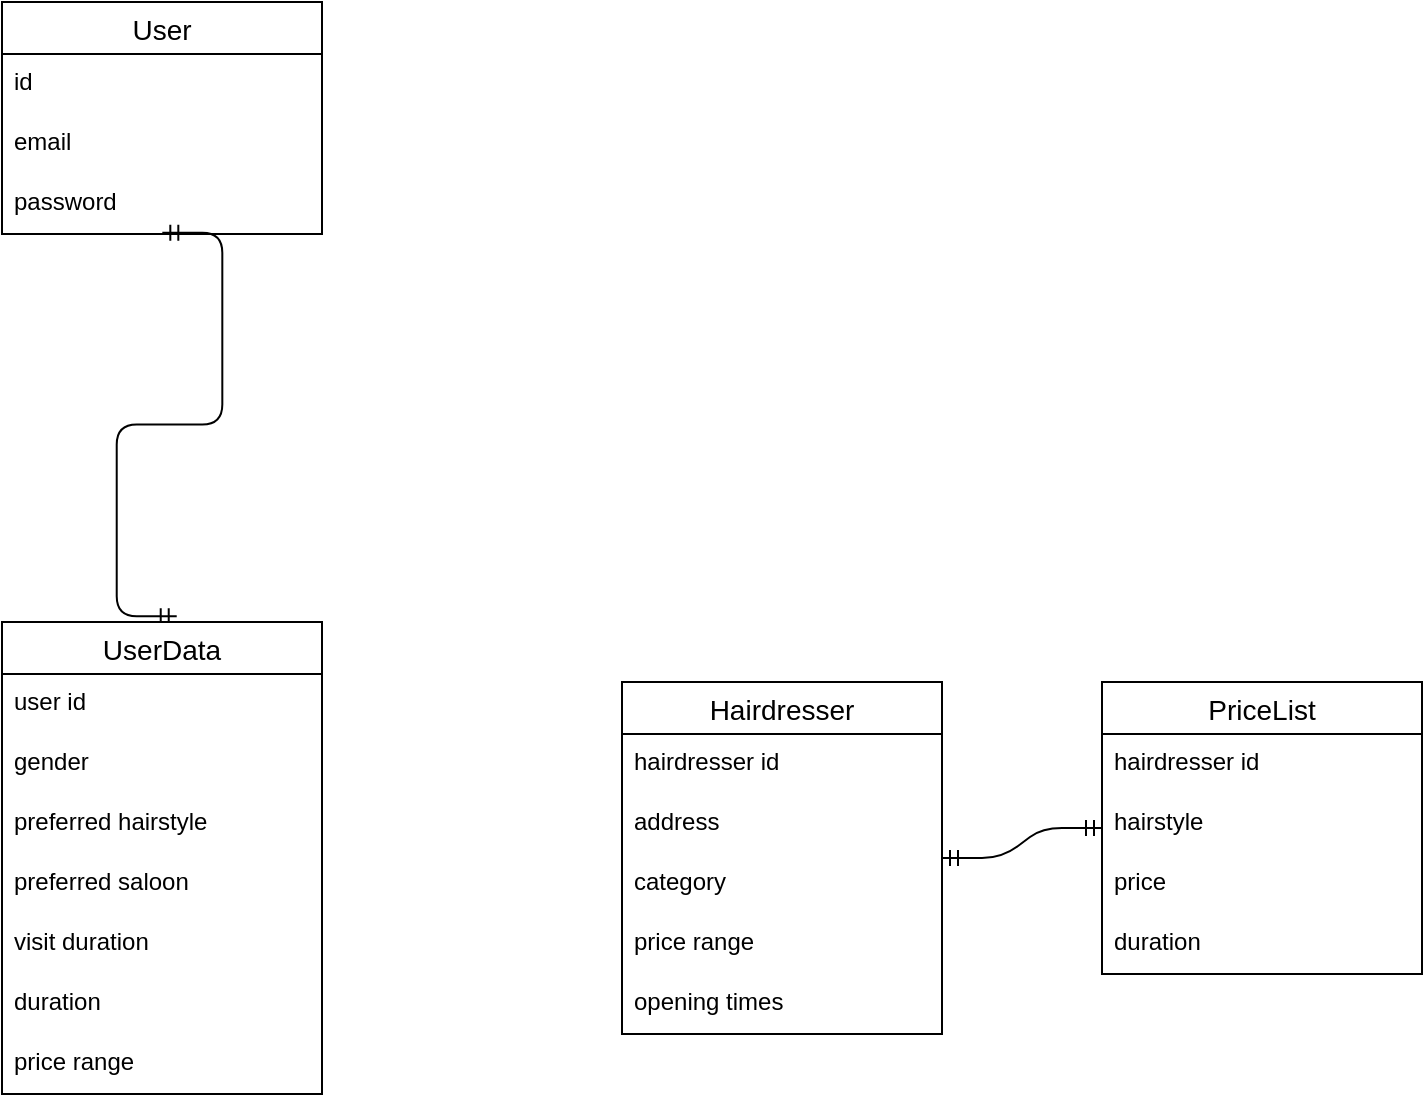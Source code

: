 <mxfile version="14.5.1" type="github">
  <diagram id="C5RBs43oDa-KdzZeNtuy" name="Page-1">
    <mxGraphModel dx="813" dy="454" grid="1" gridSize="10" guides="1" tooltips="1" connect="1" arrows="1" fold="1" page="1" pageScale="1" pageWidth="827" pageHeight="1169" math="0" shadow="0">
      <root>
        <mxCell id="WIyWlLk6GJQsqaUBKTNV-0" />
        <mxCell id="WIyWlLk6GJQsqaUBKTNV-1" parent="WIyWlLk6GJQsqaUBKTNV-0" />
        <mxCell id="8c8y8lcSCvYWRhpgZaP--17" value="" style="edgeStyle=entityRelationEdgeStyle;fontSize=12;html=1;endArrow=ERmandOne;startArrow=ERmandOne;exitX=0.546;exitY=-0.012;exitDx=0;exitDy=0;exitPerimeter=0;entryX=0.501;entryY=0.981;entryDx=0;entryDy=0;entryPerimeter=0;" edge="1" parent="WIyWlLk6GJQsqaUBKTNV-1" source="8c8y8lcSCvYWRhpgZaP--18" target="8c8y8lcSCvYWRhpgZaP--25">
          <mxGeometry width="100" height="100" relative="1" as="geometry">
            <mxPoint x="210" y="380" as="sourcePoint" />
            <mxPoint x="211" y="250" as="targetPoint" />
          </mxGeometry>
        </mxCell>
        <mxCell id="8c8y8lcSCvYWRhpgZaP--18" value="UserData" style="swimlane;fontStyle=0;childLayout=stackLayout;horizontal=1;startSize=26;horizontalStack=0;resizeParent=1;resizeParentMax=0;resizeLast=0;collapsible=1;marginBottom=0;align=center;fontSize=14;" vertex="1" parent="WIyWlLk6GJQsqaUBKTNV-1">
          <mxGeometry x="140" y="420" width="160" height="236" as="geometry">
            <mxRectangle x="350" y="440" width="90" height="26" as="alternateBounds" />
          </mxGeometry>
        </mxCell>
        <mxCell id="8c8y8lcSCvYWRhpgZaP--19" value="user id" style="text;strokeColor=none;fillColor=none;spacingLeft=4;spacingRight=4;overflow=hidden;rotatable=0;points=[[0,0.5],[1,0.5]];portConstraint=eastwest;fontSize=12;" vertex="1" parent="8c8y8lcSCvYWRhpgZaP--18">
          <mxGeometry y="26" width="160" height="30" as="geometry" />
        </mxCell>
        <mxCell id="8c8y8lcSCvYWRhpgZaP--36" value="gender" style="text;strokeColor=none;fillColor=none;spacingLeft=4;spacingRight=4;overflow=hidden;rotatable=0;points=[[0,0.5],[1,0.5]];portConstraint=eastwest;fontSize=12;" vertex="1" parent="8c8y8lcSCvYWRhpgZaP--18">
          <mxGeometry y="56" width="160" height="30" as="geometry" />
        </mxCell>
        <mxCell id="8c8y8lcSCvYWRhpgZaP--20" value="preferred hairstyle" style="text;strokeColor=none;fillColor=none;spacingLeft=4;spacingRight=4;overflow=hidden;rotatable=0;points=[[0,0.5],[1,0.5]];portConstraint=eastwest;fontSize=12;" vertex="1" parent="8c8y8lcSCvYWRhpgZaP--18">
          <mxGeometry y="86" width="160" height="30" as="geometry" />
        </mxCell>
        <mxCell id="8c8y8lcSCvYWRhpgZaP--21" value="preferred saloon" style="text;strokeColor=none;fillColor=none;spacingLeft=4;spacingRight=4;overflow=hidden;rotatable=0;points=[[0,0.5],[1,0.5]];portConstraint=eastwest;fontSize=12;" vertex="1" parent="8c8y8lcSCvYWRhpgZaP--18">
          <mxGeometry y="116" width="160" height="30" as="geometry" />
        </mxCell>
        <mxCell id="8c8y8lcSCvYWRhpgZaP--35" value="visit duration" style="text;strokeColor=none;fillColor=none;spacingLeft=4;spacingRight=4;overflow=hidden;rotatable=0;points=[[0,0.5],[1,0.5]];portConstraint=eastwest;fontSize=12;" vertex="1" parent="8c8y8lcSCvYWRhpgZaP--18">
          <mxGeometry y="146" width="160" height="30" as="geometry" />
        </mxCell>
        <mxCell id="8c8y8lcSCvYWRhpgZaP--37" value="duration" style="text;strokeColor=none;fillColor=none;spacingLeft=4;spacingRight=4;overflow=hidden;rotatable=0;points=[[0,0.5],[1,0.5]];portConstraint=eastwest;fontSize=12;" vertex="1" parent="8c8y8lcSCvYWRhpgZaP--18">
          <mxGeometry y="176" width="160" height="30" as="geometry" />
        </mxCell>
        <mxCell id="8c8y8lcSCvYWRhpgZaP--39" value="price range" style="text;strokeColor=none;fillColor=none;spacingLeft=4;spacingRight=4;overflow=hidden;rotatable=0;points=[[0,0.5],[1,0.5]];portConstraint=eastwest;fontSize=12;" vertex="1" parent="8c8y8lcSCvYWRhpgZaP--18">
          <mxGeometry y="206" width="160" height="30" as="geometry" />
        </mxCell>
        <mxCell id="8c8y8lcSCvYWRhpgZaP--22" value="User" style="swimlane;fontStyle=0;childLayout=stackLayout;horizontal=1;startSize=26;horizontalStack=0;resizeParent=1;resizeParentMax=0;resizeLast=0;collapsible=1;marginBottom=0;align=center;fontSize=14;" vertex="1" parent="WIyWlLk6GJQsqaUBKTNV-1">
          <mxGeometry x="140" y="110" width="160" height="116" as="geometry" />
        </mxCell>
        <mxCell id="8c8y8lcSCvYWRhpgZaP--23" value="id" style="text;strokeColor=none;fillColor=none;spacingLeft=4;spacingRight=4;overflow=hidden;rotatable=0;points=[[0,0.5],[1,0.5]];portConstraint=eastwest;fontSize=12;" vertex="1" parent="8c8y8lcSCvYWRhpgZaP--22">
          <mxGeometry y="26" width="160" height="30" as="geometry" />
        </mxCell>
        <mxCell id="8c8y8lcSCvYWRhpgZaP--24" value="email" style="text;strokeColor=none;fillColor=none;spacingLeft=4;spacingRight=4;overflow=hidden;rotatable=0;points=[[0,0.5],[1,0.5]];portConstraint=eastwest;fontSize=12;" vertex="1" parent="8c8y8lcSCvYWRhpgZaP--22">
          <mxGeometry y="56" width="160" height="30" as="geometry" />
        </mxCell>
        <mxCell id="8c8y8lcSCvYWRhpgZaP--25" value="password" style="text;strokeColor=none;fillColor=none;spacingLeft=4;spacingRight=4;overflow=hidden;rotatable=0;points=[[0,0.5],[1,0.5]];portConstraint=eastwest;fontSize=12;" vertex="1" parent="8c8y8lcSCvYWRhpgZaP--22">
          <mxGeometry y="86" width="160" height="30" as="geometry" />
        </mxCell>
        <mxCell id="8c8y8lcSCvYWRhpgZaP--41" value="Hairdresser" style="swimlane;fontStyle=0;childLayout=stackLayout;horizontal=1;startSize=26;horizontalStack=0;resizeParent=1;resizeParentMax=0;resizeLast=0;collapsible=1;marginBottom=0;align=center;fontSize=14;" vertex="1" parent="WIyWlLk6GJQsqaUBKTNV-1">
          <mxGeometry x="450" y="450" width="160" height="176" as="geometry" />
        </mxCell>
        <mxCell id="8c8y8lcSCvYWRhpgZaP--42" value="hairdresser id" style="text;strokeColor=none;fillColor=none;spacingLeft=4;spacingRight=4;overflow=hidden;rotatable=0;points=[[0,0.5],[1,0.5]];portConstraint=eastwest;fontSize=12;" vertex="1" parent="8c8y8lcSCvYWRhpgZaP--41">
          <mxGeometry y="26" width="160" height="30" as="geometry" />
        </mxCell>
        <mxCell id="8c8y8lcSCvYWRhpgZaP--43" value="address" style="text;strokeColor=none;fillColor=none;spacingLeft=4;spacingRight=4;overflow=hidden;rotatable=0;points=[[0,0.5],[1,0.5]];portConstraint=eastwest;fontSize=12;" vertex="1" parent="8c8y8lcSCvYWRhpgZaP--41">
          <mxGeometry y="56" width="160" height="30" as="geometry" />
        </mxCell>
        <mxCell id="8c8y8lcSCvYWRhpgZaP--44" value="category" style="text;strokeColor=none;fillColor=none;spacingLeft=4;spacingRight=4;overflow=hidden;rotatable=0;points=[[0,0.5],[1,0.5]];portConstraint=eastwest;fontSize=12;" vertex="1" parent="8c8y8lcSCvYWRhpgZaP--41">
          <mxGeometry y="86" width="160" height="30" as="geometry" />
        </mxCell>
        <mxCell id="8c8y8lcSCvYWRhpgZaP--49" value="price range" style="text;strokeColor=none;fillColor=none;spacingLeft=4;spacingRight=4;overflow=hidden;rotatable=0;points=[[0,0.5],[1,0.5]];portConstraint=eastwest;fontSize=12;" vertex="1" parent="8c8y8lcSCvYWRhpgZaP--41">
          <mxGeometry y="116" width="160" height="30" as="geometry" />
        </mxCell>
        <mxCell id="8c8y8lcSCvYWRhpgZaP--55" value="opening times" style="text;strokeColor=none;fillColor=none;spacingLeft=4;spacingRight=4;overflow=hidden;rotatable=0;points=[[0,0.5],[1,0.5]];portConstraint=eastwest;fontSize=12;" vertex="1" parent="8c8y8lcSCvYWRhpgZaP--41">
          <mxGeometry y="146" width="160" height="30" as="geometry" />
        </mxCell>
        <mxCell id="8c8y8lcSCvYWRhpgZaP--56" value="PriceList" style="swimlane;fontStyle=0;childLayout=stackLayout;horizontal=1;startSize=26;horizontalStack=0;resizeParent=1;resizeParentMax=0;resizeLast=0;collapsible=1;marginBottom=0;align=center;fontSize=14;" vertex="1" parent="WIyWlLk6GJQsqaUBKTNV-1">
          <mxGeometry x="690" y="450" width="160" height="146" as="geometry" />
        </mxCell>
        <mxCell id="8c8y8lcSCvYWRhpgZaP--57" value="hairdresser id" style="text;strokeColor=none;fillColor=none;spacingLeft=4;spacingRight=4;overflow=hidden;rotatable=0;points=[[0,0.5],[1,0.5]];portConstraint=eastwest;fontSize=12;" vertex="1" parent="8c8y8lcSCvYWRhpgZaP--56">
          <mxGeometry y="26" width="160" height="30" as="geometry" />
        </mxCell>
        <mxCell id="8c8y8lcSCvYWRhpgZaP--58" value="hairstyle" style="text;strokeColor=none;fillColor=none;spacingLeft=4;spacingRight=4;overflow=hidden;rotatable=0;points=[[0,0.5],[1,0.5]];portConstraint=eastwest;fontSize=12;" vertex="1" parent="8c8y8lcSCvYWRhpgZaP--56">
          <mxGeometry y="56" width="160" height="30" as="geometry" />
        </mxCell>
        <mxCell id="8c8y8lcSCvYWRhpgZaP--59" value="price" style="text;strokeColor=none;fillColor=none;spacingLeft=4;spacingRight=4;overflow=hidden;rotatable=0;points=[[0,0.5],[1,0.5]];portConstraint=eastwest;fontSize=12;" vertex="1" parent="8c8y8lcSCvYWRhpgZaP--56">
          <mxGeometry y="86" width="160" height="30" as="geometry" />
        </mxCell>
        <mxCell id="8c8y8lcSCvYWRhpgZaP--60" value="duration" style="text;strokeColor=none;fillColor=none;spacingLeft=4;spacingRight=4;overflow=hidden;rotatable=0;points=[[0,0.5],[1,0.5]];portConstraint=eastwest;fontSize=12;" vertex="1" parent="8c8y8lcSCvYWRhpgZaP--56">
          <mxGeometry y="116" width="160" height="30" as="geometry" />
        </mxCell>
        <mxCell id="8c8y8lcSCvYWRhpgZaP--63" value="" style="edgeStyle=entityRelationEdgeStyle;fontSize=12;html=1;endArrow=ERmandOne;startArrow=ERmandOne;" edge="1" parent="WIyWlLk6GJQsqaUBKTNV-1" source="8c8y8lcSCvYWRhpgZaP--41" target="8c8y8lcSCvYWRhpgZaP--56">
          <mxGeometry width="100" height="100" relative="1" as="geometry">
            <mxPoint x="580" y="590" as="sourcePoint" />
            <mxPoint x="680" y="490" as="targetPoint" />
          </mxGeometry>
        </mxCell>
      </root>
    </mxGraphModel>
  </diagram>
</mxfile>
